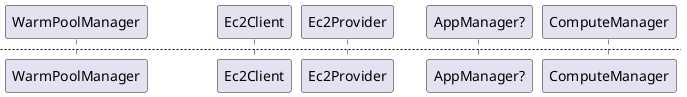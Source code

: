 @startuml
'https://plantuml.com/sequence-diagram



newpage WarmPool
"WarmPoolManager" -> "Ec2Client": Create pool instances
"WarmPoolManager" -> "Ec2Client": Terminate pool instances

newpage DeletePod
Ec2Provider -> "AppManager?": DeleteApplication
Ec2Provider -> ComputeManager: Get Compute

@enduml